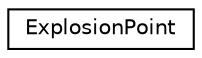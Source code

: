 digraph "Graphical Class Hierarchy"
{
  edge [fontname="Helvetica",fontsize="10",labelfontname="Helvetica",labelfontsize="10"];
  node [fontname="Helvetica",fontsize="10",shape=record];
  rankdir="LR";
  Node0 [label="ExplosionPoint",height=0.2,width=0.4,color="black", fillcolor="white", style="filled",URL="$struct_explosion_point.html"];
}
